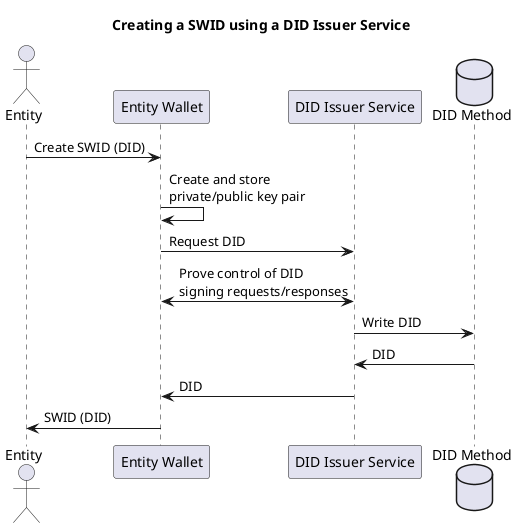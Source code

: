 @startuml

title Creating a SWID using a DID Issuer Service

actor       "Entity" as E
participant "Entity Wallet" as EW
participant "DID Issuer Service" as DI
database    "DID Method" as DM

E -> EW : Create SWID (DID)
EW -> EW : Create and store\nprivate/public key pair 
EW -> DI : Request DID
DI <-> EW : Prove control of DID\nsigning requests/responses
DI -> DM : Write DID
DM -> DI : DID
DI -> EW : DID
EW -> E : SWID (DID)

@enduml

